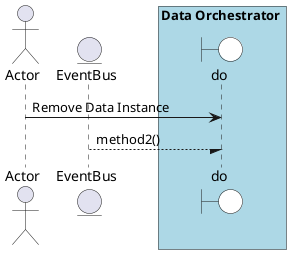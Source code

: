 @startuml

actor "Actor"


entity EventBus

box Data Orchestrator #lightblue
    boundary do #white
end box



"Actor" -> do: Remove Data Instance




EventBus --/ do : method2()
@enduml
